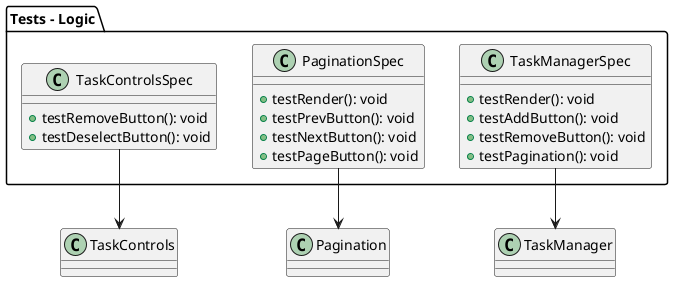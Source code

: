 @startuml
package "Tests - Logic" {
  class TaskControlsSpec {
    + testRemoveButton(): void
    + testDeselectButton(): void
  }

  class PaginationSpec {
    + testRender(): void
    + testPrevButton(): void
    + testNextButton(): void
    + testPageButton(): void
  }

  class TaskManagerSpec {
    + testRender(): void
    + testAddButton(): void
    + testRemoveButton(): void
    + testPagination(): void
  }
}

TaskControlsSpec --> TaskControls
PaginationSpec --> Pagination
TaskManagerSpec --> TaskManager
@enduml

